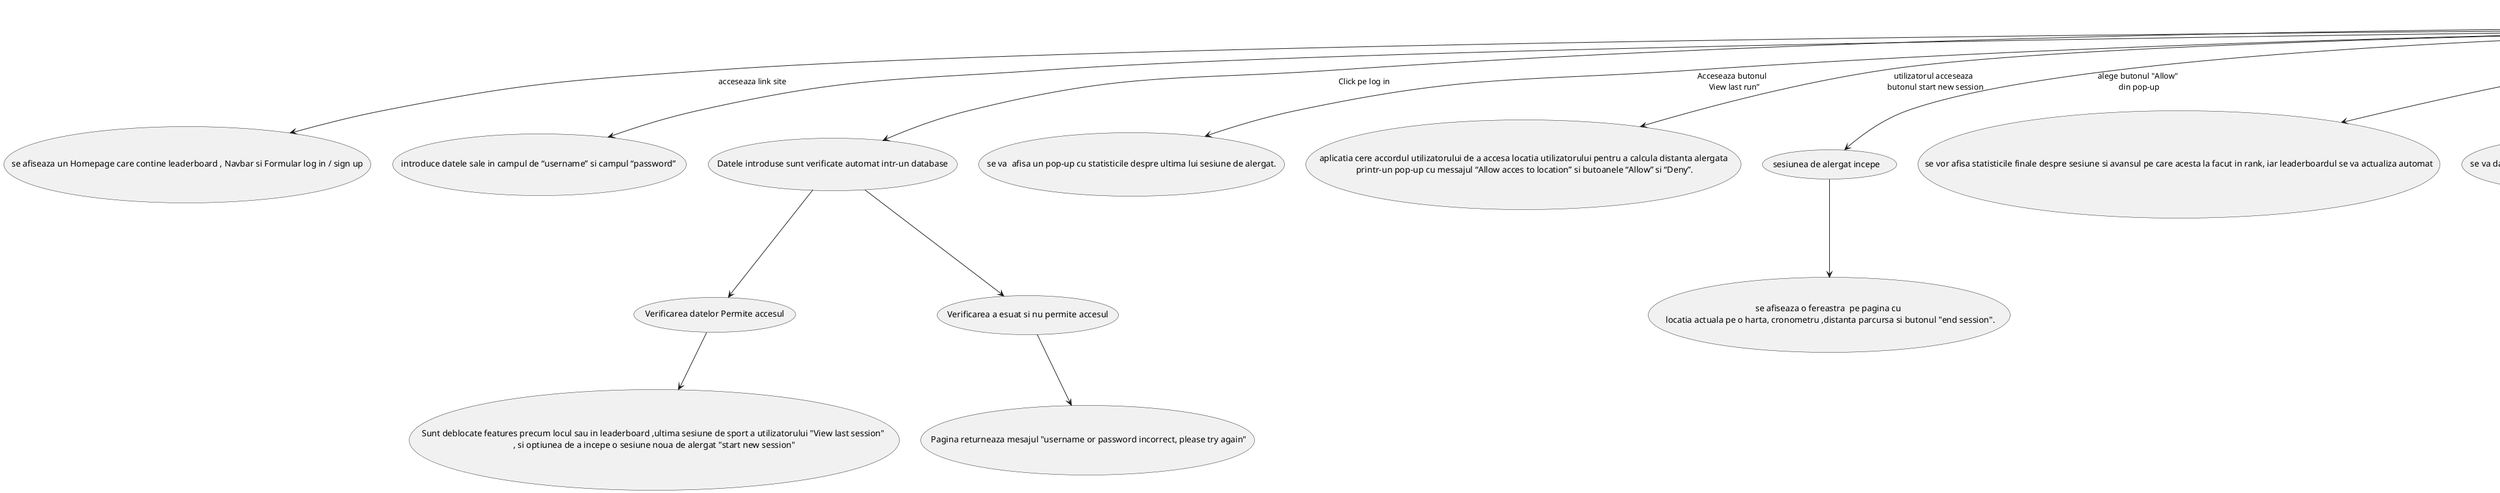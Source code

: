 @startuml

'actor Navbar'
actor Utilizator

Utilizator-->  (se afiseaza un Homepage care contine leaderboard , Navbar si Formular log in / sign up) :acceseaza link site

 Utilizator --> (introduce datele sale in campul de “username” si campul “password” )
 Utilizator  --> (Datele introduse sunt verificate automat intr-un database) :Click pe log in
 (Datele introduse sunt verificate automat intr-un database) --> (Verificarea datelor Permite accesul)
  (Datele introduse sunt verificate automat intr-un database) --> (Verificarea a esuat si nu permite accesul)
(Verificarea datelor Permite accesul) --> (Sunt deblocate features precum locul sau in leaderboard ,ultima sesiune de sport a utilizatorului "View last session" \n, si optiunea de a incepe o sesiune noua de alergat "start new session")
 (Verificarea a esuat si nu permite accesul) --> ( Pagina returneaza mesajul "username or password incorrect, please try again")


Utilizator --> (se va  afisa un pop-up cu statisticile despre ultima lui sesiune de alergat.) : Acceseaza butonul \n View last run”
Utilizator --> (aplicatia cere accordul utilizatorului de a accesa locatia utilizatorului pentru a calcula distanta alergata\n printr-un pop-up cu messajul “Allow acces to location” si butoanele “Allow” si “Deny”.) : utilizatorul acceseaza \n butonul start new session
Utilizator --> (sesiunea de alergat incepe ) : alege butonul "Allow"\n din pop-up
(sesiunea de alergat incepe ) --> (se afiseaza o fereastra  pe pagina cu \n locatia actuala pe o harta, cronometru ,distanta parcursa si butonul "end session".)

Utilizator --> (se vor afisa statisticile finale despre sesiune si avansul pe care acesta la facut in rank, iar leaderboardul se va actualiza automat) : Acceseaza butonul end session

Utilizator --> (se va da refresh la pagina si nu va incepe sesiunea de alergat.) : utilizatorul alege butonul Deny

Utilizator --> (Se afiseaza  homepage) : Acceseaza butonul home

Utilizator-->(Se  afiseaza o pagina cu toate sesiunile utilizatorului de sport de pe contul logat \n care are optiunea de a filtra datele in legatura cu sesiunile de sport): Acceseaza buttonul My runs

Utilizator --> (se afiseaza pagina “Profile” care contine un tabel cu date ale contului utilizatorului \n precum numele de utilizator , emailul si data in care contul a fost creat) :  acceseaza buttonul “Profile” din navbar

Utilizator --> (afiseaza o pagina cu butoanele reset password, change username ) :  acceseaza buttonul security

Utilizator --> (se va afisa un formular ce contine campurile \n Old password, new password , repeat new password, si butonul submit):acceseaza butonul reset password

Utilizator --> ( O verificare automata a campului old password va avea loc) :butonul submit este accesat

( O verificare automata a campului old password va avea loc) --> (parola noua va fi setata) :datele coincid cu parola veche \n a utilizatorului din baza de date

Utilizator --> (schimbarea parolei esueaza si returneaza mesajul “Password change failed, please try again”) : old password nu coincide cu parola veche din baza de date

Utilizator --> (se va afisa un formular ce contine campurile \n Old username, new username, repeat new username, si butonul submit) :  acceseaza butonul Change username

Utilizator --> (O verificare automata a campului old username va avea loc) : butonul submit este accesat

(O verificare automata a campului old username va avea loc) --> (usernameul nou va fi setat) : daca datele coincid cu usernameul vechi \n al utilizatorului din baza de date

Utilizator --> (schimbarea acestuia esueaza si returneaza mesajul “Username change failed, please try again”) : old username nu coincide cu usernameul din baza de date
@enduml